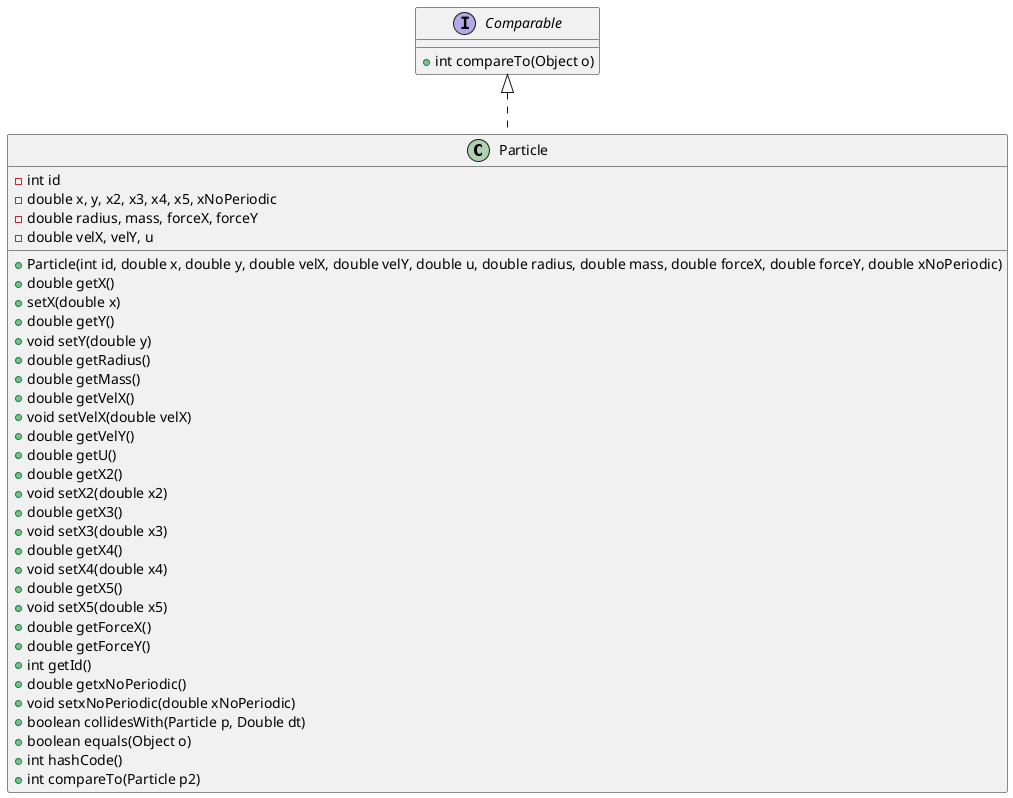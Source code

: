 @startuml
class Particle implements Comparable{
-int id
-double x, y, x2, x3, x4, x5, xNoPeriodic
-double radius, mass, forceX, forceY
-double velX, velY, u

+Particle(int id, double x, double y, double velX, double velY, double u, double radius, double mass, double forceX, double forceY, double xNoPeriodic)
+double getX()
+setX(double x)
+double getY()
+void setY(double y)
+double getRadius()
+double getMass()
+double getVelX()
+void setVelX(double velX)
+double getVelY()
+double getU()
+double getX2()
+void setX2(double x2)
+double getX3()
+void setX3(double x3)
+double getX4()
+void setX4(double x4)
+double getX5()
+void setX5(double x5)
+double getForceX()
+double getForceY()
+int getId()
+double getxNoPeriodic()
+void setxNoPeriodic(double xNoPeriodic)
+boolean collidesWith(Particle p, Double dt)
+boolean equals(Object o)
+int hashCode()
+int compareTo(Particle p2)
}

interface Comparable{
+int compareTo(Object o)
}
@enduml